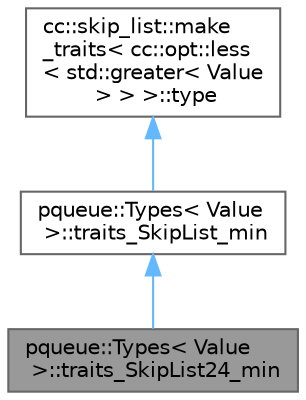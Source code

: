 digraph "pqueue::Types&lt; Value &gt;::traits_SkipList24_min"
{
 // LATEX_PDF_SIZE
  bgcolor="transparent";
  edge [fontname=Helvetica,fontsize=10,labelfontname=Helvetica,labelfontsize=10];
  node [fontname=Helvetica,fontsize=10,shape=box,height=0.2,width=0.4];
  Node1 [id="Node000001",label="pqueue::Types\< Value\l \>::traits_SkipList24_min",height=0.2,width=0.4,color="gray40", fillcolor="grey60", style="filled", fontcolor="black",tooltip=" "];
  Node2 -> Node1 [id="edge1_Node000001_Node000002",dir="back",color="steelblue1",style="solid",tooltip=" "];
  Node2 [id="Node000002",label="pqueue::Types\< Value\l \>::traits_SkipList_min",height=0.2,width=0.4,color="gray40", fillcolor="white", style="filled",URL="$structpqueue_1_1_types_1_1traits___skip_list__min.html",tooltip=" "];
  Node3 -> Node2 [id="edge2_Node000002_Node000003",dir="back",color="steelblue1",style="solid",tooltip=" "];
  Node3 [id="Node000003",label="cc::skip_list::make\l_traits\< cc::opt::less\l\< std::greater\< Value\l \> \> \>::type",height=0.2,width=0.4,color="gray40", fillcolor="white", style="filled",tooltip=" "];
}
